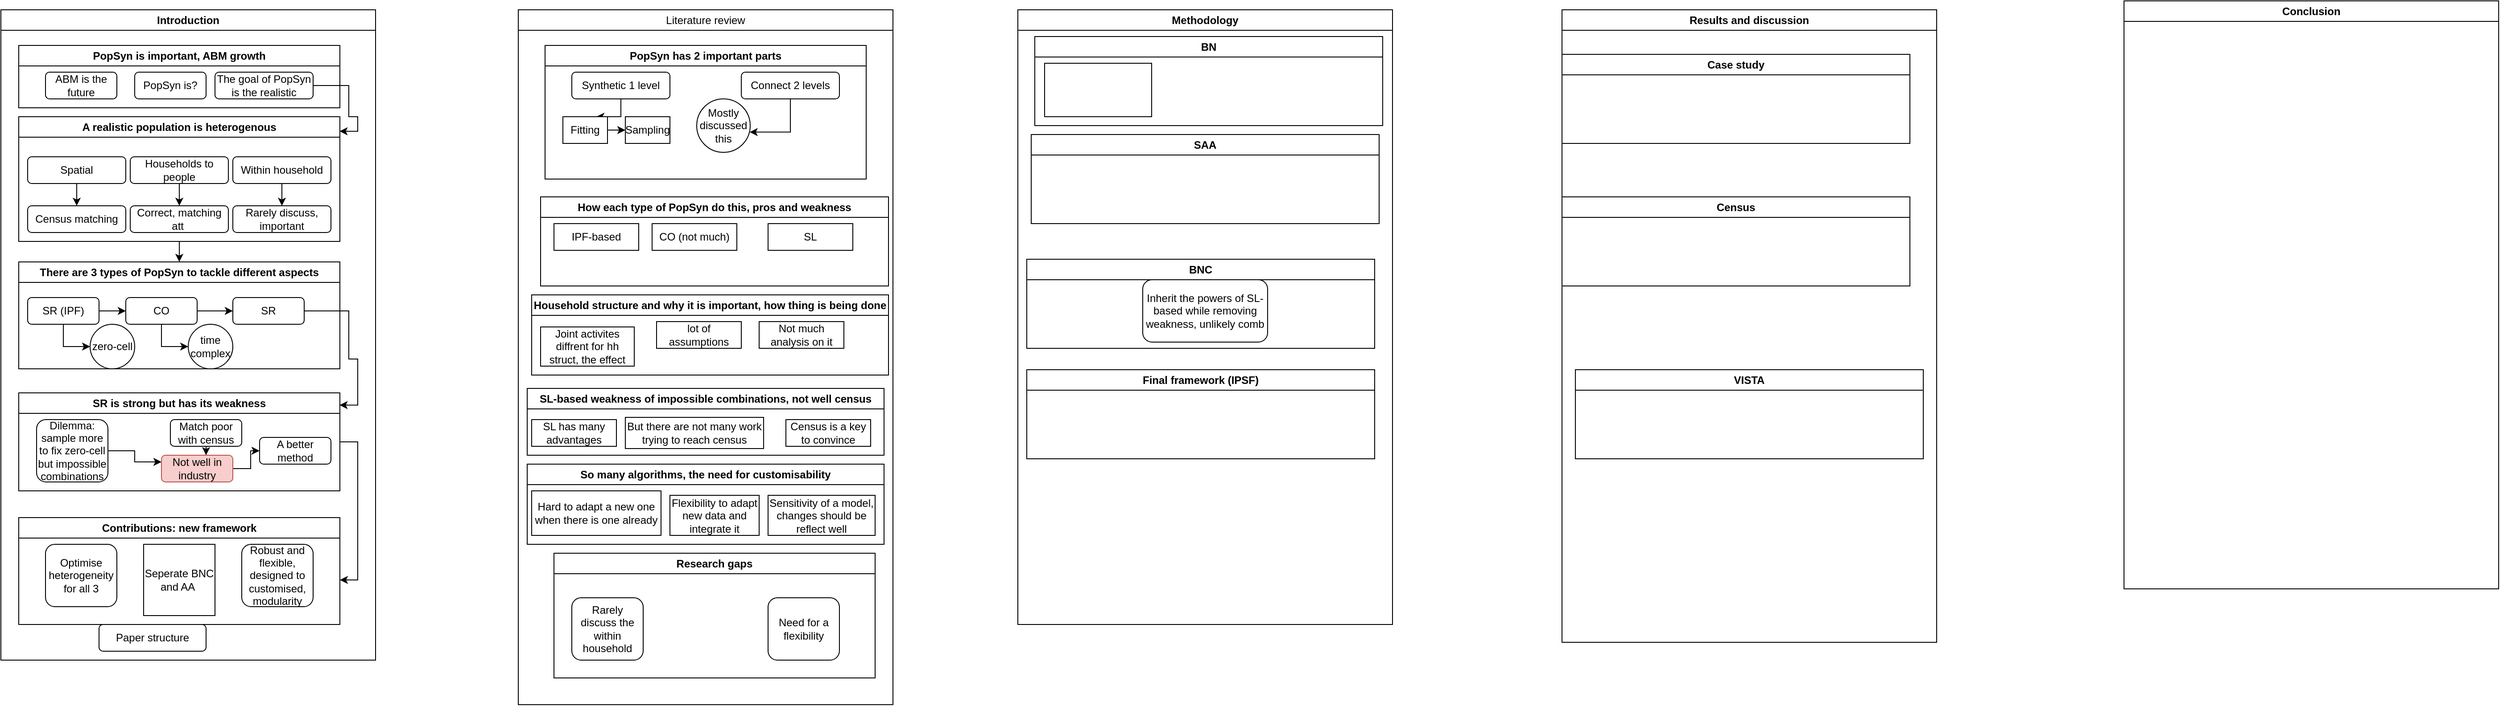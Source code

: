 <mxfile version="24.2.1" type="github">
  <diagram name="Page-1" id="E3KpyPitjYsLN0GZDoVW">
    <mxGraphModel dx="1434" dy="746" grid="1" gridSize="10" guides="1" tooltips="1" connect="1" arrows="1" fold="1" page="1" pageScale="1" pageWidth="1169" pageHeight="827" math="0" shadow="0">
      <root>
        <mxCell id="0" />
        <mxCell id="1" parent="0" />
        <mxCell id="9JcZxiStbfQCe7SZ0dCE-2" value="Introduction" style="swimlane;whiteSpace=wrap;html=1;" parent="1" vertex="1">
          <mxGeometry x="10" y="10" width="420" height="730" as="geometry" />
        </mxCell>
        <mxCell id="kDhQ7Uan6P-qZiMI29yH-2" value="PopSyn is important, ABM growth" style="swimlane;whiteSpace=wrap;html=1;" parent="9JcZxiStbfQCe7SZ0dCE-2" vertex="1">
          <mxGeometry x="20" y="40" width="360" height="70" as="geometry" />
        </mxCell>
        <mxCell id="kDhQ7Uan6P-qZiMI29yH-62" value="ABM is the future" style="rounded=1;whiteSpace=wrap;html=1;" parent="kDhQ7Uan6P-qZiMI29yH-2" vertex="1">
          <mxGeometry x="30" y="30" width="80" height="30" as="geometry" />
        </mxCell>
        <mxCell id="kDhQ7Uan6P-qZiMI29yH-63" value="PopSyn is?" style="rounded=1;whiteSpace=wrap;html=1;" parent="kDhQ7Uan6P-qZiMI29yH-2" vertex="1">
          <mxGeometry x="130" y="30" width="80" height="30" as="geometry" />
        </mxCell>
        <mxCell id="kDhQ7Uan6P-qZiMI29yH-64" value="The goal of PopSyn is the realistic" style="rounded=1;whiteSpace=wrap;html=1;" parent="kDhQ7Uan6P-qZiMI29yH-2" vertex="1">
          <mxGeometry x="220" y="30" width="110" height="30" as="geometry" />
        </mxCell>
        <mxCell id="kDhQ7Uan6P-qZiMI29yH-3" value="There are 3 types of PopSyn to tackle different aspects" style="swimlane;whiteSpace=wrap;html=1;" parent="9JcZxiStbfQCe7SZ0dCE-2" vertex="1">
          <mxGeometry x="20" y="283" width="360" height="120" as="geometry" />
        </mxCell>
        <mxCell id="kDhQ7Uan6P-qZiMI29yH-18" style="edgeStyle=orthogonalEdgeStyle;rounded=0;orthogonalLoop=1;jettySize=auto;html=1;entryX=0;entryY=0.5;entryDx=0;entryDy=0;" parent="kDhQ7Uan6P-qZiMI29yH-3" source="kDhQ7Uan6P-qZiMI29yH-6" target="kDhQ7Uan6P-qZiMI29yH-17" edge="1">
          <mxGeometry relative="1" as="geometry" />
        </mxCell>
        <mxCell id="kDhQ7Uan6P-qZiMI29yH-22" style="edgeStyle=orthogonalEdgeStyle;rounded=0;orthogonalLoop=1;jettySize=auto;html=1;" parent="kDhQ7Uan6P-qZiMI29yH-3" source="kDhQ7Uan6P-qZiMI29yH-6" target="kDhQ7Uan6P-qZiMI29yH-11" edge="1">
          <mxGeometry relative="1" as="geometry" />
        </mxCell>
        <mxCell id="kDhQ7Uan6P-qZiMI29yH-6" value="SR (IPF)" style="rounded=1;whiteSpace=wrap;html=1;" parent="kDhQ7Uan6P-qZiMI29yH-3" vertex="1">
          <mxGeometry x="10" y="40" width="80" height="30" as="geometry" />
        </mxCell>
        <mxCell id="kDhQ7Uan6P-qZiMI29yH-20" style="edgeStyle=orthogonalEdgeStyle;rounded=0;orthogonalLoop=1;jettySize=auto;html=1;entryX=0;entryY=0.5;entryDx=0;entryDy=0;" parent="kDhQ7Uan6P-qZiMI29yH-3" source="kDhQ7Uan6P-qZiMI29yH-11" target="kDhQ7Uan6P-qZiMI29yH-19" edge="1">
          <mxGeometry relative="1" as="geometry" />
        </mxCell>
        <mxCell id="kDhQ7Uan6P-qZiMI29yH-23" style="edgeStyle=orthogonalEdgeStyle;rounded=0;orthogonalLoop=1;jettySize=auto;html=1;entryX=0;entryY=0.5;entryDx=0;entryDy=0;" parent="kDhQ7Uan6P-qZiMI29yH-3" source="kDhQ7Uan6P-qZiMI29yH-11" target="kDhQ7Uan6P-qZiMI29yH-12" edge="1">
          <mxGeometry relative="1" as="geometry" />
        </mxCell>
        <mxCell id="kDhQ7Uan6P-qZiMI29yH-11" value="CO" style="rounded=1;whiteSpace=wrap;html=1;" parent="kDhQ7Uan6P-qZiMI29yH-3" vertex="1">
          <mxGeometry x="120" y="40" width="80" height="30" as="geometry" />
        </mxCell>
        <mxCell id="kDhQ7Uan6P-qZiMI29yH-12" value="SR" style="rounded=1;whiteSpace=wrap;html=1;" parent="kDhQ7Uan6P-qZiMI29yH-3" vertex="1">
          <mxGeometry x="240" y="40" width="80" height="30" as="geometry" />
        </mxCell>
        <mxCell id="kDhQ7Uan6P-qZiMI29yH-17" value="zero-cell" style="ellipse;whiteSpace=wrap;html=1;aspect=fixed;" parent="kDhQ7Uan6P-qZiMI29yH-3" vertex="1">
          <mxGeometry x="80" y="70" width="50" height="50" as="geometry" />
        </mxCell>
        <mxCell id="kDhQ7Uan6P-qZiMI29yH-19" value="time complex" style="ellipse;whiteSpace=wrap;html=1;aspect=fixed;" parent="kDhQ7Uan6P-qZiMI29yH-3" vertex="1">
          <mxGeometry x="190" y="70" width="50" height="50" as="geometry" />
        </mxCell>
        <mxCell id="kDhQ7Uan6P-qZiMI29yH-162" style="edgeStyle=orthogonalEdgeStyle;rounded=0;orthogonalLoop=1;jettySize=auto;html=1;" parent="9JcZxiStbfQCe7SZ0dCE-2" source="kDhQ7Uan6P-qZiMI29yH-13" edge="1">
          <mxGeometry relative="1" as="geometry">
            <mxPoint x="380" y="640" as="targetPoint" />
            <Array as="points">
              <mxPoint x="400" y="485" />
              <mxPoint x="400" y="640" />
            </Array>
          </mxGeometry>
        </mxCell>
        <mxCell id="kDhQ7Uan6P-qZiMI29yH-13" value="SR is strong but has its weakness" style="swimlane;whiteSpace=wrap;html=1;" parent="9JcZxiStbfQCe7SZ0dCE-2" vertex="1">
          <mxGeometry x="20" y="430" width="360" height="110" as="geometry" />
        </mxCell>
        <mxCell id="kDhQ7Uan6P-qZiMI29yH-28" style="edgeStyle=orthogonalEdgeStyle;rounded=0;orthogonalLoop=1;jettySize=auto;html=1;" parent="kDhQ7Uan6P-qZiMI29yH-13" source="kDhQ7Uan6P-qZiMI29yH-14" target="kDhQ7Uan6P-qZiMI29yH-26" edge="1">
          <mxGeometry relative="1" as="geometry">
            <Array as="points">
              <mxPoint x="190" y="70" />
              <mxPoint x="190" y="70" />
            </Array>
          </mxGeometry>
        </mxCell>
        <mxCell id="kDhQ7Uan6P-qZiMI29yH-14" value="Match poor with census" style="rounded=1;whiteSpace=wrap;html=1;" parent="kDhQ7Uan6P-qZiMI29yH-13" vertex="1">
          <mxGeometry x="170" y="30" width="80" height="30" as="geometry" />
        </mxCell>
        <mxCell id="kDhQ7Uan6P-qZiMI29yH-27" style="edgeStyle=orthogonalEdgeStyle;rounded=0;orthogonalLoop=1;jettySize=auto;html=1;entryX=0;entryY=0.25;entryDx=0;entryDy=0;" parent="kDhQ7Uan6P-qZiMI29yH-13" source="kDhQ7Uan6P-qZiMI29yH-16" target="kDhQ7Uan6P-qZiMI29yH-26" edge="1">
          <mxGeometry relative="1" as="geometry" />
        </mxCell>
        <mxCell id="kDhQ7Uan6P-qZiMI29yH-16" value="Dilemma: sample more to fix zero-cell but impossible combinations" style="rounded=1;whiteSpace=wrap;html=1;" parent="kDhQ7Uan6P-qZiMI29yH-13" vertex="1">
          <mxGeometry x="20" y="30" width="80" height="70" as="geometry" />
        </mxCell>
        <mxCell id="kDhQ7Uan6P-qZiMI29yH-61" style="edgeStyle=orthogonalEdgeStyle;rounded=0;orthogonalLoop=1;jettySize=auto;html=1;entryX=0;entryY=0.5;entryDx=0;entryDy=0;" parent="kDhQ7Uan6P-qZiMI29yH-13" source="kDhQ7Uan6P-qZiMI29yH-26" target="kDhQ7Uan6P-qZiMI29yH-60" edge="1">
          <mxGeometry relative="1" as="geometry" />
        </mxCell>
        <mxCell id="kDhQ7Uan6P-qZiMI29yH-26" value="Not well in industry" style="rounded=1;whiteSpace=wrap;html=1;fillColor=#f8cecc;strokeColor=#b85450;" parent="kDhQ7Uan6P-qZiMI29yH-13" vertex="1">
          <mxGeometry x="160" y="70" width="80" height="30" as="geometry" />
        </mxCell>
        <mxCell id="kDhQ7Uan6P-qZiMI29yH-60" value="A better method" style="rounded=1;whiteSpace=wrap;html=1;" parent="kDhQ7Uan6P-qZiMI29yH-13" vertex="1">
          <mxGeometry x="270" y="50" width="80" height="30" as="geometry" />
        </mxCell>
        <mxCell id="kDhQ7Uan6P-qZiMI29yH-145" style="edgeStyle=orthogonalEdgeStyle;rounded=0;orthogonalLoop=1;jettySize=auto;html=1;" parent="9JcZxiStbfQCe7SZ0dCE-2" source="kDhQ7Uan6P-qZiMI29yH-29" target="kDhQ7Uan6P-qZiMI29yH-3" edge="1">
          <mxGeometry relative="1" as="geometry" />
        </mxCell>
        <mxCell id="kDhQ7Uan6P-qZiMI29yH-29" value="A realistic population is heterogenous" style="swimlane;whiteSpace=wrap;html=1;" parent="9JcZxiStbfQCe7SZ0dCE-2" vertex="1">
          <mxGeometry x="20" y="120" width="360" height="140" as="geometry" />
        </mxCell>
        <mxCell id="kDhQ7Uan6P-qZiMI29yH-142" style="edgeStyle=orthogonalEdgeStyle;rounded=0;orthogonalLoop=1;jettySize=auto;html=1;entryX=0.5;entryY=0;entryDx=0;entryDy=0;" parent="kDhQ7Uan6P-qZiMI29yH-29" source="kDhQ7Uan6P-qZiMI29yH-77" target="kDhQ7Uan6P-qZiMI29yH-107" edge="1">
          <mxGeometry relative="1" as="geometry" />
        </mxCell>
        <mxCell id="kDhQ7Uan6P-qZiMI29yH-77" value="Spatial" style="rounded=1;whiteSpace=wrap;html=1;" parent="kDhQ7Uan6P-qZiMI29yH-29" vertex="1">
          <mxGeometry x="10" y="45" width="110" height="30" as="geometry" />
        </mxCell>
        <mxCell id="kDhQ7Uan6P-qZiMI29yH-143" style="edgeStyle=orthogonalEdgeStyle;rounded=0;orthogonalLoop=1;jettySize=auto;html=1;" parent="kDhQ7Uan6P-qZiMI29yH-29" source="kDhQ7Uan6P-qZiMI29yH-105" target="kDhQ7Uan6P-qZiMI29yH-108" edge="1">
          <mxGeometry relative="1" as="geometry" />
        </mxCell>
        <mxCell id="kDhQ7Uan6P-qZiMI29yH-105" value="Households to people" style="rounded=1;whiteSpace=wrap;html=1;" parent="kDhQ7Uan6P-qZiMI29yH-29" vertex="1">
          <mxGeometry x="125" y="45" width="110" height="30" as="geometry" />
        </mxCell>
        <mxCell id="kDhQ7Uan6P-qZiMI29yH-144" style="edgeStyle=orthogonalEdgeStyle;rounded=0;orthogonalLoop=1;jettySize=auto;html=1;" parent="kDhQ7Uan6P-qZiMI29yH-29" source="kDhQ7Uan6P-qZiMI29yH-106" target="kDhQ7Uan6P-qZiMI29yH-109" edge="1">
          <mxGeometry relative="1" as="geometry" />
        </mxCell>
        <mxCell id="kDhQ7Uan6P-qZiMI29yH-106" value="Within household" style="rounded=1;whiteSpace=wrap;html=1;" parent="kDhQ7Uan6P-qZiMI29yH-29" vertex="1">
          <mxGeometry x="240" y="45" width="110" height="30" as="geometry" />
        </mxCell>
        <mxCell id="kDhQ7Uan6P-qZiMI29yH-107" value="Census matching" style="rounded=1;whiteSpace=wrap;html=1;" parent="kDhQ7Uan6P-qZiMI29yH-29" vertex="1">
          <mxGeometry x="10" y="100" width="110" height="30" as="geometry" />
        </mxCell>
        <mxCell id="kDhQ7Uan6P-qZiMI29yH-108" value="Correct, matching att&amp;nbsp;" style="rounded=1;whiteSpace=wrap;html=1;" parent="kDhQ7Uan6P-qZiMI29yH-29" vertex="1">
          <mxGeometry x="125" y="100" width="110" height="30" as="geometry" />
        </mxCell>
        <mxCell id="kDhQ7Uan6P-qZiMI29yH-109" value="Rarely discuss, important" style="rounded=1;whiteSpace=wrap;html=1;" parent="kDhQ7Uan6P-qZiMI29yH-29" vertex="1">
          <mxGeometry x="240" y="100" width="110" height="30" as="geometry" />
        </mxCell>
        <mxCell id="kDhQ7Uan6P-qZiMI29yH-65" style="edgeStyle=orthogonalEdgeStyle;rounded=0;orthogonalLoop=1;jettySize=auto;html=1;entryX=0.999;entryY=0.117;entryDx=0;entryDy=0;entryPerimeter=0;" parent="9JcZxiStbfQCe7SZ0dCE-2" source="kDhQ7Uan6P-qZiMI29yH-64" target="kDhQ7Uan6P-qZiMI29yH-29" edge="1">
          <mxGeometry relative="1" as="geometry">
            <Array as="points">
              <mxPoint x="390" y="85" />
              <mxPoint x="390" y="120" />
              <mxPoint x="400" y="120" />
              <mxPoint x="400" y="136" />
            </Array>
          </mxGeometry>
        </mxCell>
        <mxCell id="kDhQ7Uan6P-qZiMI29yH-66" style="edgeStyle=orthogonalEdgeStyle;rounded=0;orthogonalLoop=1;jettySize=auto;html=1;entryX=0.999;entryY=0.125;entryDx=0;entryDy=0;entryPerimeter=0;" parent="9JcZxiStbfQCe7SZ0dCE-2" source="kDhQ7Uan6P-qZiMI29yH-12" target="kDhQ7Uan6P-qZiMI29yH-13" edge="1">
          <mxGeometry relative="1" as="geometry">
            <Array as="points">
              <mxPoint x="390" y="338" />
              <mxPoint x="390" y="392" />
              <mxPoint x="400" y="392" />
              <mxPoint x="400" y="444" />
            </Array>
          </mxGeometry>
        </mxCell>
        <mxCell id="kDhQ7Uan6P-qZiMI29yH-147" value="Contributions: new framework" style="swimlane;whiteSpace=wrap;html=1;" parent="9JcZxiStbfQCe7SZ0dCE-2" vertex="1">
          <mxGeometry x="20" y="570" width="360" height="120" as="geometry" />
        </mxCell>
        <mxCell id="kDhQ7Uan6P-qZiMI29yH-151" value="Optimise heterogeneity for all 3" style="rounded=1;whiteSpace=wrap;html=1;" parent="kDhQ7Uan6P-qZiMI29yH-147" vertex="1">
          <mxGeometry x="30" y="30" width="80" height="70" as="geometry" />
        </mxCell>
        <mxCell id="kDhQ7Uan6P-qZiMI29yH-159" value="Robust and flexible, designed to customised, modularity" style="rounded=1;whiteSpace=wrap;html=1;" parent="kDhQ7Uan6P-qZiMI29yH-147" vertex="1">
          <mxGeometry x="250" y="30" width="80" height="70" as="geometry" />
        </mxCell>
        <mxCell id="CAB0hIEBxI8b0vONK17G-1" value="Seperate BNC and AA&amp;nbsp;" style="whiteSpace=wrap;html=1;aspect=fixed;" parent="kDhQ7Uan6P-qZiMI29yH-147" vertex="1">
          <mxGeometry x="140" y="30" width="80" height="80" as="geometry" />
        </mxCell>
        <mxCell id="kDhQ7Uan6P-qZiMI29yH-161" value="Paper structure" style="rounded=1;whiteSpace=wrap;html=1;" parent="9JcZxiStbfQCe7SZ0dCE-2" vertex="1">
          <mxGeometry x="110" y="690" width="120" height="30" as="geometry" />
        </mxCell>
        <mxCell id="9JcZxiStbfQCe7SZ0dCE-9" value="Literature review" style="swimlane;whiteSpace=wrap;html=1;fontStyle=0" parent="1" vertex="1">
          <mxGeometry x="590" y="10" width="420" height="780" as="geometry" />
        </mxCell>
        <mxCell id="kDhQ7Uan6P-qZiMI29yH-163" value="PopSyn has 2 important parts" style="swimlane;whiteSpace=wrap;html=1;" parent="9JcZxiStbfQCe7SZ0dCE-9" vertex="1">
          <mxGeometry x="30" y="40" width="360" height="150" as="geometry" />
        </mxCell>
        <mxCell id="kDhQ7Uan6P-qZiMI29yH-190" style="edgeStyle=orthogonalEdgeStyle;rounded=0;orthogonalLoop=1;jettySize=auto;html=1;entryX=0.75;entryY=0;entryDx=0;entryDy=0;" parent="kDhQ7Uan6P-qZiMI29yH-163" source="kDhQ7Uan6P-qZiMI29yH-173" target="kDhQ7Uan6P-qZiMI29yH-188" edge="1">
          <mxGeometry relative="1" as="geometry" />
        </mxCell>
        <mxCell id="kDhQ7Uan6P-qZiMI29yH-173" value="Synthetic 1 level" style="rounded=1;whiteSpace=wrap;html=1;" parent="kDhQ7Uan6P-qZiMI29yH-163" vertex="1">
          <mxGeometry x="30" y="30" width="110" height="30" as="geometry" />
        </mxCell>
        <mxCell id="kDhQ7Uan6P-qZiMI29yH-174" value="Connect 2 levels" style="rounded=1;whiteSpace=wrap;html=1;" parent="kDhQ7Uan6P-qZiMI29yH-163" vertex="1">
          <mxGeometry x="220" y="30" width="110" height="30" as="geometry" />
        </mxCell>
        <mxCell id="kDhQ7Uan6P-qZiMI29yH-175" value="Mostly discussed this" style="ellipse;whiteSpace=wrap;html=1;aspect=fixed;" parent="kDhQ7Uan6P-qZiMI29yH-163" vertex="1">
          <mxGeometry x="170" y="60" width="60" height="60" as="geometry" />
        </mxCell>
        <mxCell id="kDhQ7Uan6P-qZiMI29yH-176" style="edgeStyle=orthogonalEdgeStyle;rounded=0;orthogonalLoop=1;jettySize=auto;html=1;entryX=0.989;entryY=0.621;entryDx=0;entryDy=0;entryPerimeter=0;" parent="kDhQ7Uan6P-qZiMI29yH-163" source="kDhQ7Uan6P-qZiMI29yH-174" target="kDhQ7Uan6P-qZiMI29yH-175" edge="1">
          <mxGeometry relative="1" as="geometry" />
        </mxCell>
        <mxCell id="kDhQ7Uan6P-qZiMI29yH-191" style="edgeStyle=orthogonalEdgeStyle;rounded=0;orthogonalLoop=1;jettySize=auto;html=1;" parent="kDhQ7Uan6P-qZiMI29yH-163" source="kDhQ7Uan6P-qZiMI29yH-188" target="kDhQ7Uan6P-qZiMI29yH-189" edge="1">
          <mxGeometry relative="1" as="geometry" />
        </mxCell>
        <mxCell id="kDhQ7Uan6P-qZiMI29yH-188" value="Fitting" style="rounded=0;whiteSpace=wrap;html=1;" parent="kDhQ7Uan6P-qZiMI29yH-163" vertex="1">
          <mxGeometry x="20" y="80" width="50" height="30" as="geometry" />
        </mxCell>
        <mxCell id="kDhQ7Uan6P-qZiMI29yH-189" value="Sampling" style="rounded=0;whiteSpace=wrap;html=1;" parent="kDhQ7Uan6P-qZiMI29yH-163" vertex="1">
          <mxGeometry x="90" y="80" width="50" height="30" as="geometry" />
        </mxCell>
        <mxCell id="kDhQ7Uan6P-qZiMI29yH-183" value="How each type of PopSyn do this, pros and weakness" style="swimlane;whiteSpace=wrap;html=1;" parent="9JcZxiStbfQCe7SZ0dCE-9" vertex="1">
          <mxGeometry x="25" y="210" width="390" height="100" as="geometry" />
        </mxCell>
        <mxCell id="XoDV8wvF4kE5OMTNRvPN-1" value="IPF-based" style="rounded=0;whiteSpace=wrap;html=1;" parent="kDhQ7Uan6P-qZiMI29yH-183" vertex="1">
          <mxGeometry x="15" y="30" width="95" height="30" as="geometry" />
        </mxCell>
        <mxCell id="XoDV8wvF4kE5OMTNRvPN-2" value="CO (not much)" style="rounded=0;whiteSpace=wrap;html=1;" parent="kDhQ7Uan6P-qZiMI29yH-183" vertex="1">
          <mxGeometry x="125" y="30" width="95" height="30" as="geometry" />
        </mxCell>
        <mxCell id="XoDV8wvF4kE5OMTNRvPN-6" value="SL" style="rounded=0;whiteSpace=wrap;html=1;" parent="kDhQ7Uan6P-qZiMI29yH-183" vertex="1">
          <mxGeometry x="255" y="30" width="95" height="30" as="geometry" />
        </mxCell>
        <mxCell id="kDhQ7Uan6P-qZiMI29yH-205" value="Research gaps" style="swimlane;whiteSpace=wrap;html=1;" parent="9JcZxiStbfQCe7SZ0dCE-9" vertex="1">
          <mxGeometry x="40" y="610" width="360" height="140" as="geometry" />
        </mxCell>
        <mxCell id="kDhQ7Uan6P-qZiMI29yH-206" value="Rarely discuss the within household" style="rounded=1;whiteSpace=wrap;html=1;" parent="kDhQ7Uan6P-qZiMI29yH-205" vertex="1">
          <mxGeometry x="20" y="50" width="80" height="70" as="geometry" />
        </mxCell>
        <mxCell id="kDhQ7Uan6P-qZiMI29yH-208" value="Need for a flexibility" style="rounded=1;whiteSpace=wrap;html=1;" parent="kDhQ7Uan6P-qZiMI29yH-205" vertex="1">
          <mxGeometry x="240" y="50" width="80" height="70" as="geometry" />
        </mxCell>
        <mxCell id="kDhQ7Uan6P-qZiMI29yH-192" value="Household structure and why it is important, how thing is being done" style="swimlane;whiteSpace=wrap;html=1;" parent="9JcZxiStbfQCe7SZ0dCE-9" vertex="1">
          <mxGeometry x="15" y="320" width="400" height="90" as="geometry" />
        </mxCell>
        <mxCell id="kDhQ7Uan6P-qZiMI29yH-217" value="Joint activites diffrent for hh struct, the effect" style="rounded=0;whiteSpace=wrap;html=1;" parent="kDhQ7Uan6P-qZiMI29yH-192" vertex="1">
          <mxGeometry x="10" y="36" width="105" height="44" as="geometry" />
        </mxCell>
        <mxCell id="XoDV8wvF4kE5OMTNRvPN-7" value="lot of assumptions" style="rounded=0;whiteSpace=wrap;html=1;" parent="kDhQ7Uan6P-qZiMI29yH-192" vertex="1">
          <mxGeometry x="140" y="30" width="95" height="30" as="geometry" />
        </mxCell>
        <mxCell id="XoDV8wvF4kE5OMTNRvPN-8" value="Not much analysis on it" style="rounded=0;whiteSpace=wrap;html=1;" parent="kDhQ7Uan6P-qZiMI29yH-192" vertex="1">
          <mxGeometry x="255" y="30" width="95" height="30" as="geometry" />
        </mxCell>
        <mxCell id="kDhQ7Uan6P-qZiMI29yH-209" value="SL-based weakness of impossible combinations, not well census" style="swimlane;whiteSpace=wrap;html=1;" parent="9JcZxiStbfQCe7SZ0dCE-9" vertex="1">
          <mxGeometry x="10" y="425" width="400" height="75" as="geometry" />
        </mxCell>
        <mxCell id="XoDV8wvF4kE5OMTNRvPN-9" value="SL has many advantages" style="rounded=0;whiteSpace=wrap;html=1;" parent="kDhQ7Uan6P-qZiMI29yH-209" vertex="1">
          <mxGeometry x="5" y="35" width="95" height="30" as="geometry" />
        </mxCell>
        <mxCell id="XoDV8wvF4kE5OMTNRvPN-10" value="But there are not many work trying to reach census" style="rounded=0;whiteSpace=wrap;html=1;" parent="kDhQ7Uan6P-qZiMI29yH-209" vertex="1">
          <mxGeometry x="110" y="32.5" width="155" height="35" as="geometry" />
        </mxCell>
        <mxCell id="XoDV8wvF4kE5OMTNRvPN-12" value="Census is a key to convince" style="rounded=0;whiteSpace=wrap;html=1;" parent="kDhQ7Uan6P-qZiMI29yH-209" vertex="1">
          <mxGeometry x="290" y="35" width="95" height="30" as="geometry" />
        </mxCell>
        <mxCell id="kDhQ7Uan6P-qZiMI29yH-210" value="So many algorithms, the need for customisability" style="swimlane;whiteSpace=wrap;html=1;" parent="9JcZxiStbfQCe7SZ0dCE-9" vertex="1">
          <mxGeometry x="10" y="510" width="400" height="90" as="geometry" />
        </mxCell>
        <mxCell id="XoDV8wvF4kE5OMTNRvPN-11" value="Hard to adapt a new one when there is one already" style="rounded=0;whiteSpace=wrap;html=1;" parent="kDhQ7Uan6P-qZiMI29yH-210" vertex="1">
          <mxGeometry x="5" y="30" width="145" height="50" as="geometry" />
        </mxCell>
        <mxCell id="XoDV8wvF4kE5OMTNRvPN-13" value="Flexibility to adapt new data and integrate it" style="rounded=0;whiteSpace=wrap;html=1;" parent="kDhQ7Uan6P-qZiMI29yH-210" vertex="1">
          <mxGeometry x="160" y="35" width="100" height="45" as="geometry" />
        </mxCell>
        <mxCell id="XoDV8wvF4kE5OMTNRvPN-43" value="Sensitivity of a model, changes should be reflect well" style="rounded=0;whiteSpace=wrap;html=1;" parent="kDhQ7Uan6P-qZiMI29yH-210" vertex="1">
          <mxGeometry x="270" y="35" width="120" height="45" as="geometry" />
        </mxCell>
        <mxCell id="9JcZxiStbfQCe7SZ0dCE-10" value="Methodology" style="swimlane;whiteSpace=wrap;html=1;" parent="1" vertex="1">
          <mxGeometry x="1150" y="10" width="420" height="690" as="geometry" />
        </mxCell>
        <mxCell id="kDhQ7Uan6P-qZiMI29yH-211" value="SAA" style="swimlane;whiteSpace=wrap;html=1;" parent="9JcZxiStbfQCe7SZ0dCE-10" vertex="1">
          <mxGeometry x="15" y="140" width="390" height="100" as="geometry" />
        </mxCell>
        <mxCell id="kDhQ7Uan6P-qZiMI29yH-212" value="BNC" style="swimlane;whiteSpace=wrap;html=1;" parent="9JcZxiStbfQCe7SZ0dCE-10" vertex="1">
          <mxGeometry x="10" y="280" width="390" height="100" as="geometry" />
        </mxCell>
        <mxCell id="kDhQ7Uan6P-qZiMI29yH-155" value="Inherit the powers of SL-based while removing weakness, unlikely comb" style="rounded=1;whiteSpace=wrap;html=1;" parent="kDhQ7Uan6P-qZiMI29yH-212" vertex="1">
          <mxGeometry x="130" y="23" width="140" height="70" as="geometry" />
        </mxCell>
        <mxCell id="kDhQ7Uan6P-qZiMI29yH-213" value="Final framework (IPSF)" style="swimlane;whiteSpace=wrap;html=1;startSize=23;" parent="9JcZxiStbfQCe7SZ0dCE-10" vertex="1">
          <mxGeometry x="10" y="404" width="390" height="100" as="geometry" />
        </mxCell>
        <mxCell id="XoDV8wvF4kE5OMTNRvPN-44" value="BN" style="swimlane;whiteSpace=wrap;html=1;" parent="9JcZxiStbfQCe7SZ0dCE-10" vertex="1">
          <mxGeometry x="19" y="30" width="390" height="100" as="geometry" />
        </mxCell>
        <mxCell id="XoDV8wvF4kE5OMTNRvPN-45" value="" style="rounded=0;whiteSpace=wrap;html=1;" parent="XoDV8wvF4kE5OMTNRvPN-44" vertex="1">
          <mxGeometry x="11" y="30" width="120" height="60" as="geometry" />
        </mxCell>
        <mxCell id="9JcZxiStbfQCe7SZ0dCE-11" value="Results and discussion" style="swimlane;whiteSpace=wrap;html=1;" parent="1" vertex="1">
          <mxGeometry x="1760" y="10" width="420" height="710" as="geometry" />
        </mxCell>
        <mxCell id="kDhQ7Uan6P-qZiMI29yH-214" value="Case study" style="swimlane;whiteSpace=wrap;html=1;" parent="9JcZxiStbfQCe7SZ0dCE-11" vertex="1">
          <mxGeometry y="50" width="390" height="100" as="geometry" />
        </mxCell>
        <mxCell id="kDhQ7Uan6P-qZiMI29yH-215" value="Census" style="swimlane;whiteSpace=wrap;html=1;" parent="9JcZxiStbfQCe7SZ0dCE-11" vertex="1">
          <mxGeometry y="210" width="390" height="100" as="geometry" />
        </mxCell>
        <mxCell id="kDhQ7Uan6P-qZiMI29yH-216" value="VISTA" style="swimlane;whiteSpace=wrap;html=1;" parent="9JcZxiStbfQCe7SZ0dCE-11" vertex="1">
          <mxGeometry x="15" y="404" width="390" height="100" as="geometry" />
        </mxCell>
        <mxCell id="9JcZxiStbfQCe7SZ0dCE-12" value="Conclusion" style="swimlane;whiteSpace=wrap;html=1;" parent="1" vertex="1">
          <mxGeometry x="2390" width="420" height="660" as="geometry" />
        </mxCell>
      </root>
    </mxGraphModel>
  </diagram>
</mxfile>
